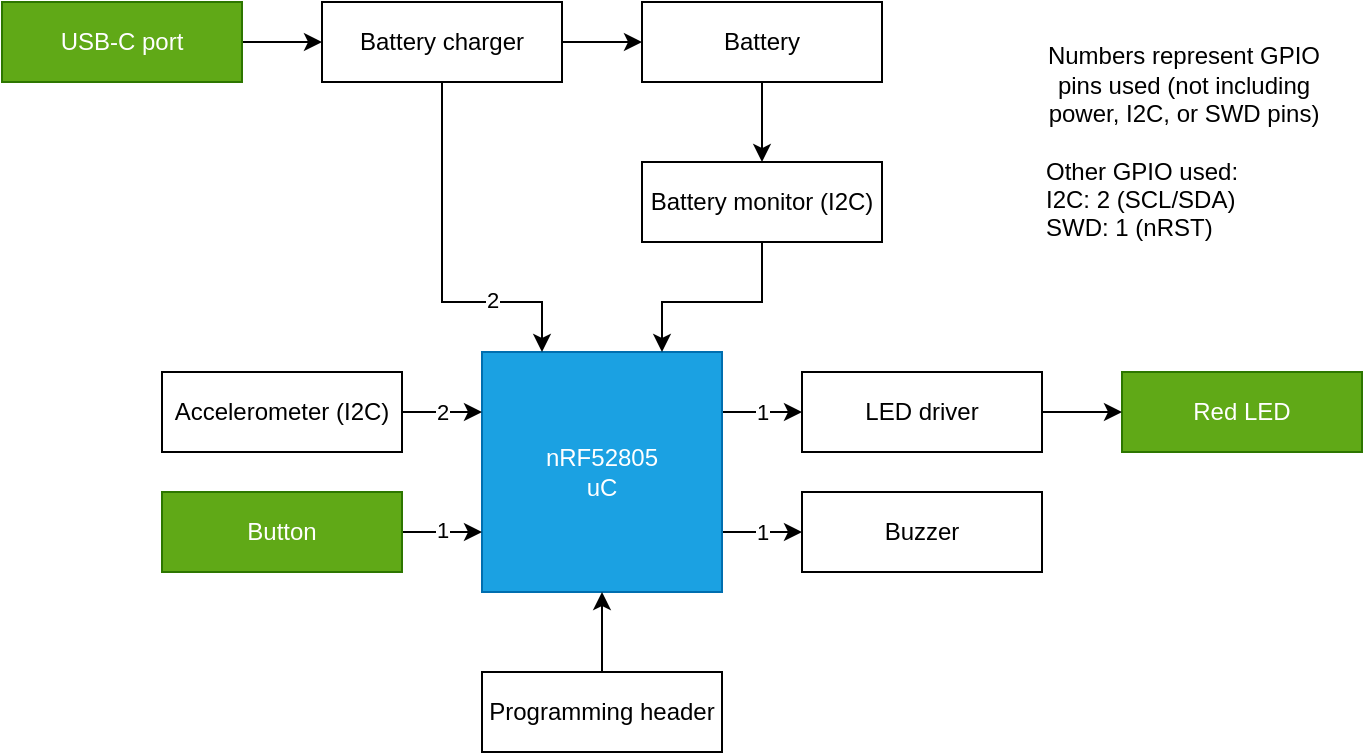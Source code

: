 <mxfile version="24.7.5">
  <diagram name="Page-1" id="b-hXU5d7v4bI59rn8OH2">
    <mxGraphModel dx="819" dy="571" grid="1" gridSize="5" guides="1" tooltips="1" connect="1" arrows="1" fold="1" page="1" pageScale="1" pageWidth="1100" pageHeight="850" math="0" shadow="0">
      <root>
        <mxCell id="0" />
        <mxCell id="1" parent="0" />
        <mxCell id="JPSjPqsW3roWkfqV_JE0-22" style="edgeStyle=orthogonalEdgeStyle;rounded=0;orthogonalLoop=1;jettySize=auto;html=1;exitX=1;exitY=0.25;exitDx=0;exitDy=0;entryX=0;entryY=0.5;entryDx=0;entryDy=0;" parent="1" source="JPSjPqsW3roWkfqV_JE0-1" target="JPSjPqsW3roWkfqV_JE0-10" edge="1">
          <mxGeometry relative="1" as="geometry" />
        </mxCell>
        <mxCell id="JPSjPqsW3roWkfqV_JE0-30" value="1" style="edgeLabel;html=1;align=center;verticalAlign=middle;resizable=0;points=[];" parent="JPSjPqsW3roWkfqV_JE0-22" vertex="1" connectable="0">
          <mxGeometry x="-0.26" y="1" relative="1" as="geometry">
            <mxPoint x="5" y="1" as="offset" />
          </mxGeometry>
        </mxCell>
        <mxCell id="JPSjPqsW3roWkfqV_JE0-23" value="" style="edgeStyle=orthogonalEdgeStyle;rounded=0;orthogonalLoop=1;jettySize=auto;html=1;exitX=1;exitY=0.75;exitDx=0;exitDy=0;" parent="1" source="JPSjPqsW3roWkfqV_JE0-1" target="JPSjPqsW3roWkfqV_JE0-4" edge="1">
          <mxGeometry relative="1" as="geometry" />
        </mxCell>
        <mxCell id="JPSjPqsW3roWkfqV_JE0-29" value="1" style="edgeLabel;html=1;align=center;verticalAlign=middle;resizable=0;points=[];" parent="JPSjPqsW3roWkfqV_JE0-23" vertex="1" connectable="0">
          <mxGeometry x="-0.099" relative="1" as="geometry">
            <mxPoint x="2" as="offset" />
          </mxGeometry>
        </mxCell>
        <mxCell id="JPSjPqsW3roWkfqV_JE0-1" value="nRF52805&lt;div&gt;uC&lt;/div&gt;" style="rounded=0;whiteSpace=wrap;html=1;fillColor=#1ba1e2;fontColor=#ffffff;strokeColor=#006EAF;" parent="1" vertex="1">
          <mxGeometry x="490" y="365" width="120" height="120" as="geometry" />
        </mxCell>
        <mxCell id="JPSjPqsW3roWkfqV_JE0-2" value="Red LED" style="rounded=0;whiteSpace=wrap;html=1;fillColor=#60a917;fontColor=#ffffff;strokeColor=#2D7600;" parent="1" vertex="1">
          <mxGeometry x="810" y="375" width="120" height="40" as="geometry" />
        </mxCell>
        <mxCell id="JPSjPqsW3roWkfqV_JE0-16" value="" style="edgeStyle=orthogonalEdgeStyle;rounded=0;orthogonalLoop=1;jettySize=auto;html=1;entryX=0;entryY=0.25;entryDx=0;entryDy=0;" parent="1" source="JPSjPqsW3roWkfqV_JE0-3" target="JPSjPqsW3roWkfqV_JE0-1" edge="1">
          <mxGeometry relative="1" as="geometry" />
        </mxCell>
        <mxCell id="JPSjPqsW3roWkfqV_JE0-36" value="2" style="edgeLabel;html=1;align=center;verticalAlign=middle;resizable=0;points=[];" parent="JPSjPqsW3roWkfqV_JE0-16" vertex="1" connectable="0">
          <mxGeometry x="-0.008" relative="1" as="geometry">
            <mxPoint as="offset" />
          </mxGeometry>
        </mxCell>
        <mxCell id="JPSjPqsW3roWkfqV_JE0-3" value="Accelerometer (I2C)" style="rounded=0;whiteSpace=wrap;html=1;" parent="1" vertex="1">
          <mxGeometry x="330" y="375" width="120" height="40" as="geometry" />
        </mxCell>
        <mxCell id="JPSjPqsW3roWkfqV_JE0-4" value="Buzzer" style="rounded=0;whiteSpace=wrap;html=1;" parent="1" vertex="1">
          <mxGeometry x="650" y="435" width="120" height="40" as="geometry" />
        </mxCell>
        <mxCell id="ulriXMYksRP9FhmdlJl3-8" value="" style="edgeStyle=orthogonalEdgeStyle;rounded=0;orthogonalLoop=1;jettySize=auto;html=1;" parent="1" source="JPSjPqsW3roWkfqV_JE0-5" target="JPSjPqsW3roWkfqV_JE0-6" edge="1">
          <mxGeometry relative="1" as="geometry" />
        </mxCell>
        <mxCell id="JPSjPqsW3roWkfqV_JE0-5" value="Battery" style="rounded=0;whiteSpace=wrap;html=1;" parent="1" vertex="1">
          <mxGeometry x="570" y="190" width="120" height="40" as="geometry" />
        </mxCell>
        <mxCell id="JPSjPqsW3roWkfqV_JE0-20" value="" style="edgeStyle=orthogonalEdgeStyle;rounded=0;orthogonalLoop=1;jettySize=auto;html=1;entryX=0.75;entryY=0;entryDx=0;entryDy=0;" parent="1" source="JPSjPqsW3roWkfqV_JE0-6" target="JPSjPqsW3roWkfqV_JE0-1" edge="1">
          <mxGeometry relative="1" as="geometry">
            <Array as="points">
              <mxPoint x="630" y="340" />
              <mxPoint x="580" y="340" />
            </Array>
          </mxGeometry>
        </mxCell>
        <mxCell id="JPSjPqsW3roWkfqV_JE0-6" value="Battery monitor (I2C)" style="rounded=0;whiteSpace=wrap;html=1;" parent="1" vertex="1">
          <mxGeometry x="570" y="270" width="120" height="40" as="geometry" />
        </mxCell>
        <mxCell id="ulriXMYksRP9FhmdlJl3-11" value="" style="edgeStyle=orthogonalEdgeStyle;rounded=0;orthogonalLoop=1;jettySize=auto;html=1;" parent="1" source="JPSjPqsW3roWkfqV_JE0-7" target="JPSjPqsW3roWkfqV_JE0-11" edge="1">
          <mxGeometry relative="1" as="geometry" />
        </mxCell>
        <mxCell id="JPSjPqsW3roWkfqV_JE0-7" value="USB-C port" style="rounded=0;whiteSpace=wrap;html=1;fillColor=#60a917;fontColor=#ffffff;strokeColor=#2D7600;" parent="1" vertex="1">
          <mxGeometry x="250" y="190" width="120" height="40" as="geometry" />
        </mxCell>
        <mxCell id="JPSjPqsW3roWkfqV_JE0-25" value="" style="edgeStyle=orthogonalEdgeStyle;rounded=0;orthogonalLoop=1;jettySize=auto;html=1;" parent="1" source="JPSjPqsW3roWkfqV_JE0-8" target="JPSjPqsW3roWkfqV_JE0-1" edge="1">
          <mxGeometry relative="1" as="geometry" />
        </mxCell>
        <mxCell id="JPSjPqsW3roWkfqV_JE0-8" value="Programming header" style="rounded=0;whiteSpace=wrap;html=1;" parent="1" vertex="1">
          <mxGeometry x="490" y="525" width="120" height="40" as="geometry" />
        </mxCell>
        <mxCell id="JPSjPqsW3roWkfqV_JE0-24" value="" style="edgeStyle=orthogonalEdgeStyle;rounded=0;orthogonalLoop=1;jettySize=auto;html=1;" parent="1" source="JPSjPqsW3roWkfqV_JE0-10" target="JPSjPqsW3roWkfqV_JE0-2" edge="1">
          <mxGeometry relative="1" as="geometry" />
        </mxCell>
        <mxCell id="JPSjPqsW3roWkfqV_JE0-10" value="LED driver" style="rounded=0;whiteSpace=wrap;html=1;" parent="1" vertex="1">
          <mxGeometry x="650" y="375" width="120" height="40" as="geometry" />
        </mxCell>
        <mxCell id="ulriXMYksRP9FhmdlJl3-7" style="edgeStyle=orthogonalEdgeStyle;rounded=0;orthogonalLoop=1;jettySize=auto;html=1;exitX=0.5;exitY=1;exitDx=0;exitDy=0;entryX=0.25;entryY=0;entryDx=0;entryDy=0;" parent="1" source="JPSjPqsW3roWkfqV_JE0-11" target="JPSjPqsW3roWkfqV_JE0-1" edge="1">
          <mxGeometry relative="1" as="geometry">
            <Array as="points">
              <mxPoint x="470" y="340" />
              <mxPoint x="520" y="340" />
            </Array>
          </mxGeometry>
        </mxCell>
        <mxCell id="ulriXMYksRP9FhmdlJl3-10" value="2" style="edgeLabel;html=1;align=center;verticalAlign=middle;resizable=0;points=[];" parent="ulriXMYksRP9FhmdlJl3-7" vertex="1" connectable="0">
          <mxGeometry x="0.453" y="1" relative="1" as="geometry">
            <mxPoint as="offset" />
          </mxGeometry>
        </mxCell>
        <mxCell id="ulriXMYksRP9FhmdlJl3-9" value="" style="edgeStyle=orthogonalEdgeStyle;rounded=0;orthogonalLoop=1;jettySize=auto;html=1;" parent="1" source="JPSjPqsW3roWkfqV_JE0-11" target="JPSjPqsW3roWkfqV_JE0-5" edge="1">
          <mxGeometry relative="1" as="geometry" />
        </mxCell>
        <mxCell id="JPSjPqsW3roWkfqV_JE0-11" value="Battery charger" style="rounded=0;whiteSpace=wrap;html=1;" parent="1" vertex="1">
          <mxGeometry x="410" y="190" width="120" height="40" as="geometry" />
        </mxCell>
        <mxCell id="JPSjPqsW3roWkfqV_JE0-17" style="edgeStyle=orthogonalEdgeStyle;rounded=0;orthogonalLoop=1;jettySize=auto;html=1;exitX=1;exitY=0.5;exitDx=0;exitDy=0;entryX=0;entryY=0.75;entryDx=0;entryDy=0;" parent="1" source="JPSjPqsW3roWkfqV_JE0-12" target="JPSjPqsW3roWkfqV_JE0-1" edge="1">
          <mxGeometry relative="1" as="geometry" />
        </mxCell>
        <mxCell id="JPSjPqsW3roWkfqV_JE0-37" value="1" style="edgeLabel;html=1;align=center;verticalAlign=middle;resizable=0;points=[];" parent="JPSjPqsW3roWkfqV_JE0-17" vertex="1" connectable="0">
          <mxGeometry x="-0.008" y="1" relative="1" as="geometry">
            <mxPoint as="offset" />
          </mxGeometry>
        </mxCell>
        <mxCell id="JPSjPqsW3roWkfqV_JE0-12" value="Button" style="rounded=0;whiteSpace=wrap;html=1;fillColor=#60a917;fontColor=#ffffff;strokeColor=#2D7600;" parent="1" vertex="1">
          <mxGeometry x="330" y="435" width="120" height="40" as="geometry" />
        </mxCell>
        <mxCell id="JPSjPqsW3roWkfqV_JE0-39" value="&lt;div style=&quot;text-align: center;&quot;&gt;&lt;span style=&quot;background-color: initial;&quot;&gt;Numbers represent GPIO pins used (not including power, I2C, or SWD pins)&lt;/span&gt;&lt;/div&gt;&lt;br&gt;Other GPIO used:&lt;br&gt;I2C: 2 (SCL/SDA)&lt;br&gt;&lt;div style=&quot;&quot;&gt;&lt;span style=&quot;background-color: initial;&quot;&gt;SWD: 1 (nRST)&lt;br&gt;&lt;/span&gt;&lt;/div&gt;" style="text;html=1;align=left;verticalAlign=middle;whiteSpace=wrap;rounded=0;" parent="1" vertex="1">
          <mxGeometry x="770" y="210" width="140" height="100" as="geometry" />
        </mxCell>
      </root>
    </mxGraphModel>
  </diagram>
</mxfile>
